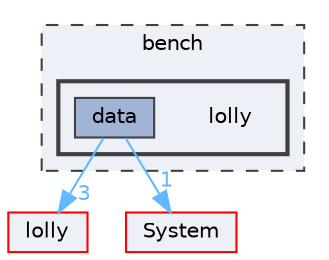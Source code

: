 digraph "lolly"
{
 // LATEX_PDF_SIZE
  bgcolor="transparent";
  edge [fontname=Helvetica,fontsize=10,labelfontname=Helvetica,labelfontsize=10];
  node [fontname=Helvetica,fontsize=10,shape=box,height=0.2,width=0.4];
  compound=true
  subgraph clusterdir_a36c4719283424f51e58ca3678e5dea3 {
    graph [ bgcolor="#edf0f7", pencolor="grey25", label="bench", fontname=Helvetica,fontsize=10 style="filled,dashed", URL="dir_a36c4719283424f51e58ca3678e5dea3.html",tooltip=""]
  subgraph clusterdir_0dee124f639ebcba07c1f7e8473551cb {
    graph [ bgcolor="#edf0f7", pencolor="grey25", label="", fontname=Helvetica,fontsize=10 style="filled,bold", URL="dir_0dee124f639ebcba07c1f7e8473551cb.html",tooltip=""]
    dir_0dee124f639ebcba07c1f7e8473551cb [shape=plaintext, label="lolly"];
  dir_a52f908dd66758024f5e37bd64361cc4 [label="data", fillcolor="#a2b4d6", color="grey25", style="filled", URL="dir_a52f908dd66758024f5e37bd64361cc4.html",tooltip=""];
  }
  }
  dir_4e4e38b7a3cbd015b31043c806009c51 [label="lolly", fillcolor="#edf0f7", color="red", style="filled", URL="dir_4e4e38b7a3cbd015b31043c806009c51.html",tooltip=""];
  dir_9af51e3826d4f9e80d9103b2de543e84 [label="System", fillcolor="#edf0f7", color="red", style="filled", URL="dir_9af51e3826d4f9e80d9103b2de543e84.html",tooltip=""];
  dir_a52f908dd66758024f5e37bd64361cc4->dir_4e4e38b7a3cbd015b31043c806009c51 [headlabel="3", labeldistance=1.5 headhref="dir_000010_000033.html" href="dir_000010_000033.html" color="steelblue1" fontcolor="steelblue1"];
  dir_a52f908dd66758024f5e37bd64361cc4->dir_9af51e3826d4f9e80d9103b2de543e84 [headlabel="1", labeldistance=1.5 headhref="dir_000010_000045.html" href="dir_000010_000045.html" color="steelblue1" fontcolor="steelblue1"];
}
